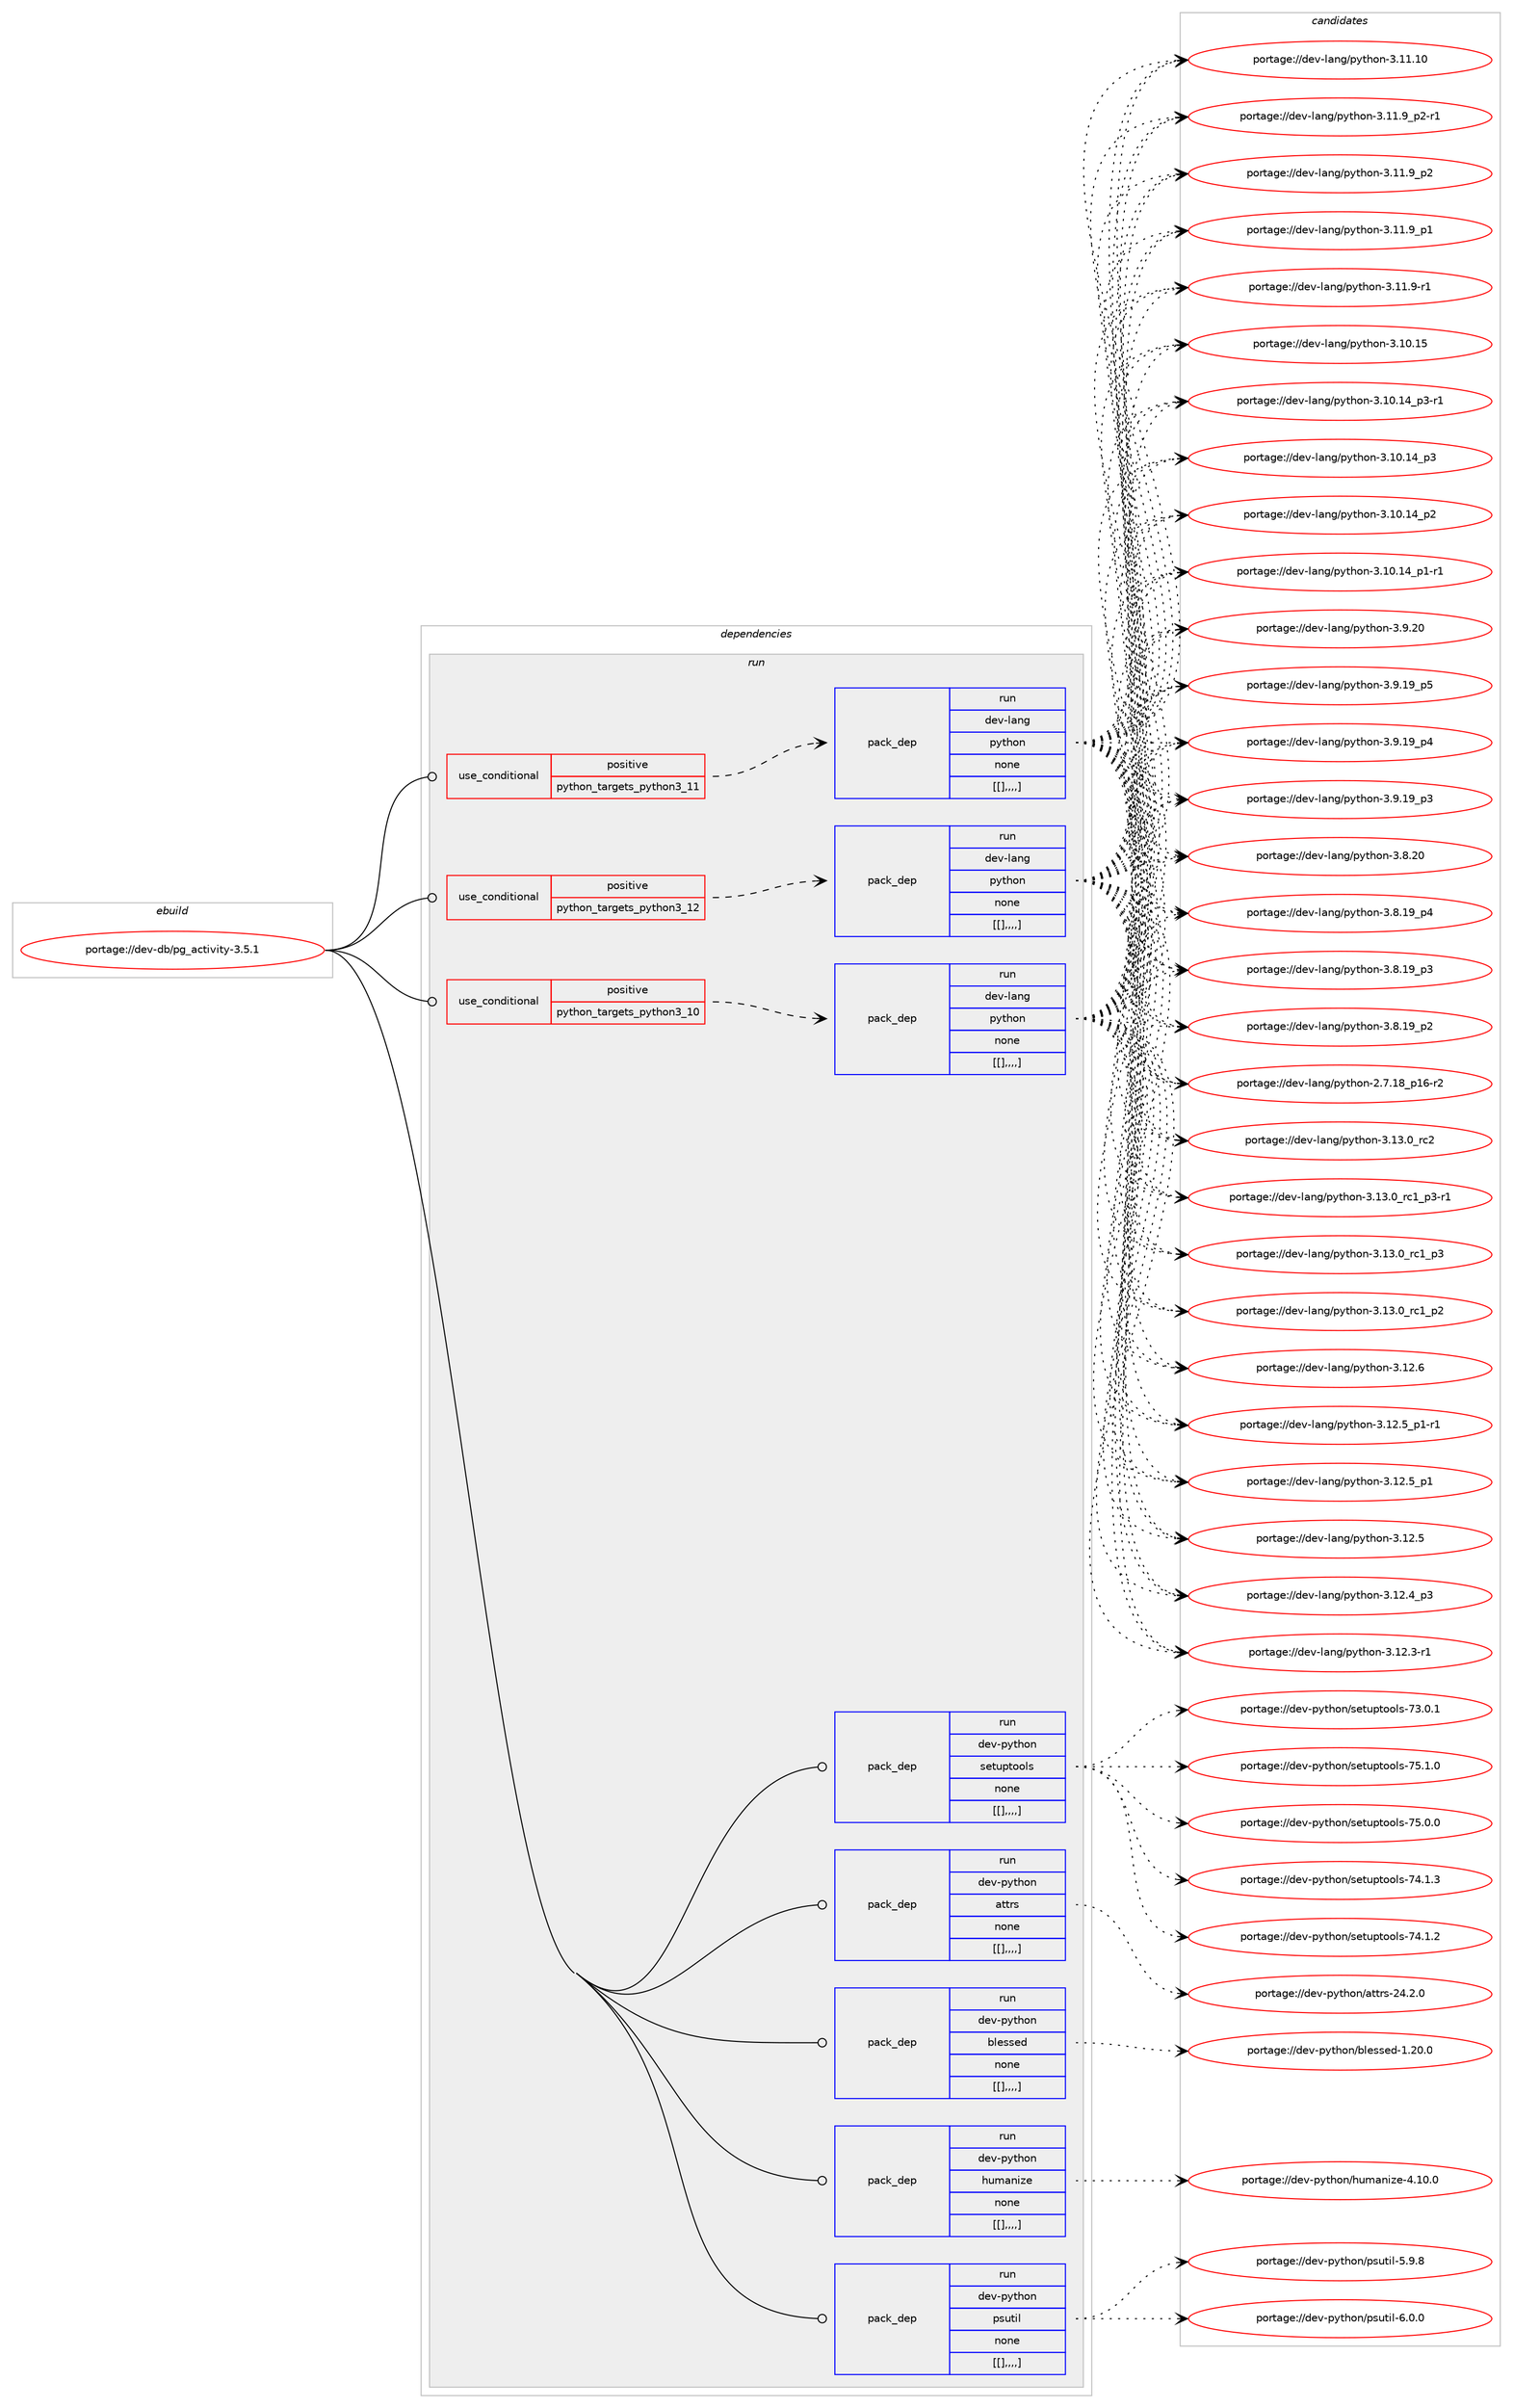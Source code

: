 digraph prolog {

# *************
# Graph options
# *************

newrank=true;
concentrate=true;
compound=true;
graph [rankdir=LR,fontname=Helvetica,fontsize=10,ranksep=1.5];#, ranksep=2.5, nodesep=0.2];
edge  [arrowhead=vee];
node  [fontname=Helvetica,fontsize=10];

# **********
# The ebuild
# **********

subgraph cluster_leftcol {
color=gray;
label=<<i>ebuild</i>>;
id [label="portage://dev-db/pg_activity-3.5.1", color=red, width=4, href="../dev-db/pg_activity-3.5.1.svg"];
}

# ****************
# The dependencies
# ****************

subgraph cluster_midcol {
color=gray;
label=<<i>dependencies</i>>;
subgraph cluster_compile {
fillcolor="#eeeeee";
style=filled;
label=<<i>compile</i>>;
}
subgraph cluster_compileandrun {
fillcolor="#eeeeee";
style=filled;
label=<<i>compile and run</i>>;
}
subgraph cluster_run {
fillcolor="#eeeeee";
style=filled;
label=<<i>run</i>>;
subgraph cond18054 {
dependency68618 [label=<<TABLE BORDER="0" CELLBORDER="1" CELLSPACING="0" CELLPADDING="4"><TR><TD ROWSPAN="3" CELLPADDING="10">use_conditional</TD></TR><TR><TD>positive</TD></TR><TR><TD>python_targets_python3_10</TD></TR></TABLE>>, shape=none, color=red];
subgraph pack49619 {
dependency68619 [label=<<TABLE BORDER="0" CELLBORDER="1" CELLSPACING="0" CELLPADDING="4" WIDTH="220"><TR><TD ROWSPAN="6" CELLPADDING="30">pack_dep</TD></TR><TR><TD WIDTH="110">run</TD></TR><TR><TD>dev-lang</TD></TR><TR><TD>python</TD></TR><TR><TD>none</TD></TR><TR><TD>[[],,,,]</TD></TR></TABLE>>, shape=none, color=blue];
}
dependency68618:e -> dependency68619:w [weight=20,style="dashed",arrowhead="vee"];
}
id:e -> dependency68618:w [weight=20,style="solid",arrowhead="odot"];
subgraph cond18055 {
dependency68620 [label=<<TABLE BORDER="0" CELLBORDER="1" CELLSPACING="0" CELLPADDING="4"><TR><TD ROWSPAN="3" CELLPADDING="10">use_conditional</TD></TR><TR><TD>positive</TD></TR><TR><TD>python_targets_python3_11</TD></TR></TABLE>>, shape=none, color=red];
subgraph pack49620 {
dependency68621 [label=<<TABLE BORDER="0" CELLBORDER="1" CELLSPACING="0" CELLPADDING="4" WIDTH="220"><TR><TD ROWSPAN="6" CELLPADDING="30">pack_dep</TD></TR><TR><TD WIDTH="110">run</TD></TR><TR><TD>dev-lang</TD></TR><TR><TD>python</TD></TR><TR><TD>none</TD></TR><TR><TD>[[],,,,]</TD></TR></TABLE>>, shape=none, color=blue];
}
dependency68620:e -> dependency68621:w [weight=20,style="dashed",arrowhead="vee"];
}
id:e -> dependency68620:w [weight=20,style="solid",arrowhead="odot"];
subgraph cond18056 {
dependency68622 [label=<<TABLE BORDER="0" CELLBORDER="1" CELLSPACING="0" CELLPADDING="4"><TR><TD ROWSPAN="3" CELLPADDING="10">use_conditional</TD></TR><TR><TD>positive</TD></TR><TR><TD>python_targets_python3_12</TD></TR></TABLE>>, shape=none, color=red];
subgraph pack49621 {
dependency68623 [label=<<TABLE BORDER="0" CELLBORDER="1" CELLSPACING="0" CELLPADDING="4" WIDTH="220"><TR><TD ROWSPAN="6" CELLPADDING="30">pack_dep</TD></TR><TR><TD WIDTH="110">run</TD></TR><TR><TD>dev-lang</TD></TR><TR><TD>python</TD></TR><TR><TD>none</TD></TR><TR><TD>[[],,,,]</TD></TR></TABLE>>, shape=none, color=blue];
}
dependency68622:e -> dependency68623:w [weight=20,style="dashed",arrowhead="vee"];
}
id:e -> dependency68622:w [weight=20,style="solid",arrowhead="odot"];
subgraph pack49622 {
dependency68624 [label=<<TABLE BORDER="0" CELLBORDER="1" CELLSPACING="0" CELLPADDING="4" WIDTH="220"><TR><TD ROWSPAN="6" CELLPADDING="30">pack_dep</TD></TR><TR><TD WIDTH="110">run</TD></TR><TR><TD>dev-python</TD></TR><TR><TD>attrs</TD></TR><TR><TD>none</TD></TR><TR><TD>[[],,,,]</TD></TR></TABLE>>, shape=none, color=blue];
}
id:e -> dependency68624:w [weight=20,style="solid",arrowhead="odot"];
subgraph pack49623 {
dependency68625 [label=<<TABLE BORDER="0" CELLBORDER="1" CELLSPACING="0" CELLPADDING="4" WIDTH="220"><TR><TD ROWSPAN="6" CELLPADDING="30">pack_dep</TD></TR><TR><TD WIDTH="110">run</TD></TR><TR><TD>dev-python</TD></TR><TR><TD>blessed</TD></TR><TR><TD>none</TD></TR><TR><TD>[[],,,,]</TD></TR></TABLE>>, shape=none, color=blue];
}
id:e -> dependency68625:w [weight=20,style="solid",arrowhead="odot"];
subgraph pack49624 {
dependency68626 [label=<<TABLE BORDER="0" CELLBORDER="1" CELLSPACING="0" CELLPADDING="4" WIDTH="220"><TR><TD ROWSPAN="6" CELLPADDING="30">pack_dep</TD></TR><TR><TD WIDTH="110">run</TD></TR><TR><TD>dev-python</TD></TR><TR><TD>humanize</TD></TR><TR><TD>none</TD></TR><TR><TD>[[],,,,]</TD></TR></TABLE>>, shape=none, color=blue];
}
id:e -> dependency68626:w [weight=20,style="solid",arrowhead="odot"];
subgraph pack49625 {
dependency68627 [label=<<TABLE BORDER="0" CELLBORDER="1" CELLSPACING="0" CELLPADDING="4" WIDTH="220"><TR><TD ROWSPAN="6" CELLPADDING="30">pack_dep</TD></TR><TR><TD WIDTH="110">run</TD></TR><TR><TD>dev-python</TD></TR><TR><TD>psutil</TD></TR><TR><TD>none</TD></TR><TR><TD>[[],,,,]</TD></TR></TABLE>>, shape=none, color=blue];
}
id:e -> dependency68627:w [weight=20,style="solid",arrowhead="odot"];
subgraph pack49626 {
dependency68628 [label=<<TABLE BORDER="0" CELLBORDER="1" CELLSPACING="0" CELLPADDING="4" WIDTH="220"><TR><TD ROWSPAN="6" CELLPADDING="30">pack_dep</TD></TR><TR><TD WIDTH="110">run</TD></TR><TR><TD>dev-python</TD></TR><TR><TD>setuptools</TD></TR><TR><TD>none</TD></TR><TR><TD>[[],,,,]</TD></TR></TABLE>>, shape=none, color=blue];
}
id:e -> dependency68628:w [weight=20,style="solid",arrowhead="odot"];
}
}

# **************
# The candidates
# **************

subgraph cluster_choices {
rank=same;
color=gray;
label=<<i>candidates</i>>;

subgraph choice49619 {
color=black;
nodesep=1;
choice10010111845108971101034711212111610411111045514649514648951149950 [label="portage://dev-lang/python-3.13.0_rc2", color=red, width=4,href="../dev-lang/python-3.13.0_rc2.svg"];
choice1001011184510897110103471121211161041111104551464951464895114994995112514511449 [label="portage://dev-lang/python-3.13.0_rc1_p3-r1", color=red, width=4,href="../dev-lang/python-3.13.0_rc1_p3-r1.svg"];
choice100101118451089711010347112121116104111110455146495146489511499499511251 [label="portage://dev-lang/python-3.13.0_rc1_p3", color=red, width=4,href="../dev-lang/python-3.13.0_rc1_p3.svg"];
choice100101118451089711010347112121116104111110455146495146489511499499511250 [label="portage://dev-lang/python-3.13.0_rc1_p2", color=red, width=4,href="../dev-lang/python-3.13.0_rc1_p2.svg"];
choice10010111845108971101034711212111610411111045514649504654 [label="portage://dev-lang/python-3.12.6", color=red, width=4,href="../dev-lang/python-3.12.6.svg"];
choice1001011184510897110103471121211161041111104551464950465395112494511449 [label="portage://dev-lang/python-3.12.5_p1-r1", color=red, width=4,href="../dev-lang/python-3.12.5_p1-r1.svg"];
choice100101118451089711010347112121116104111110455146495046539511249 [label="portage://dev-lang/python-3.12.5_p1", color=red, width=4,href="../dev-lang/python-3.12.5_p1.svg"];
choice10010111845108971101034711212111610411111045514649504653 [label="portage://dev-lang/python-3.12.5", color=red, width=4,href="../dev-lang/python-3.12.5.svg"];
choice100101118451089711010347112121116104111110455146495046529511251 [label="portage://dev-lang/python-3.12.4_p3", color=red, width=4,href="../dev-lang/python-3.12.4_p3.svg"];
choice100101118451089711010347112121116104111110455146495046514511449 [label="portage://dev-lang/python-3.12.3-r1", color=red, width=4,href="../dev-lang/python-3.12.3-r1.svg"];
choice1001011184510897110103471121211161041111104551464949464948 [label="portage://dev-lang/python-3.11.10", color=red, width=4,href="../dev-lang/python-3.11.10.svg"];
choice1001011184510897110103471121211161041111104551464949465795112504511449 [label="portage://dev-lang/python-3.11.9_p2-r1", color=red, width=4,href="../dev-lang/python-3.11.9_p2-r1.svg"];
choice100101118451089711010347112121116104111110455146494946579511250 [label="portage://dev-lang/python-3.11.9_p2", color=red, width=4,href="../dev-lang/python-3.11.9_p2.svg"];
choice100101118451089711010347112121116104111110455146494946579511249 [label="portage://dev-lang/python-3.11.9_p1", color=red, width=4,href="../dev-lang/python-3.11.9_p1.svg"];
choice100101118451089711010347112121116104111110455146494946574511449 [label="portage://dev-lang/python-3.11.9-r1", color=red, width=4,href="../dev-lang/python-3.11.9-r1.svg"];
choice1001011184510897110103471121211161041111104551464948464953 [label="portage://dev-lang/python-3.10.15", color=red, width=4,href="../dev-lang/python-3.10.15.svg"];
choice100101118451089711010347112121116104111110455146494846495295112514511449 [label="portage://dev-lang/python-3.10.14_p3-r1", color=red, width=4,href="../dev-lang/python-3.10.14_p3-r1.svg"];
choice10010111845108971101034711212111610411111045514649484649529511251 [label="portage://dev-lang/python-3.10.14_p3", color=red, width=4,href="../dev-lang/python-3.10.14_p3.svg"];
choice10010111845108971101034711212111610411111045514649484649529511250 [label="portage://dev-lang/python-3.10.14_p2", color=red, width=4,href="../dev-lang/python-3.10.14_p2.svg"];
choice100101118451089711010347112121116104111110455146494846495295112494511449 [label="portage://dev-lang/python-3.10.14_p1-r1", color=red, width=4,href="../dev-lang/python-3.10.14_p1-r1.svg"];
choice10010111845108971101034711212111610411111045514657465048 [label="portage://dev-lang/python-3.9.20", color=red, width=4,href="../dev-lang/python-3.9.20.svg"];
choice100101118451089711010347112121116104111110455146574649579511253 [label="portage://dev-lang/python-3.9.19_p5", color=red, width=4,href="../dev-lang/python-3.9.19_p5.svg"];
choice100101118451089711010347112121116104111110455146574649579511252 [label="portage://dev-lang/python-3.9.19_p4", color=red, width=4,href="../dev-lang/python-3.9.19_p4.svg"];
choice100101118451089711010347112121116104111110455146574649579511251 [label="portage://dev-lang/python-3.9.19_p3", color=red, width=4,href="../dev-lang/python-3.9.19_p3.svg"];
choice10010111845108971101034711212111610411111045514656465048 [label="portage://dev-lang/python-3.8.20", color=red, width=4,href="../dev-lang/python-3.8.20.svg"];
choice100101118451089711010347112121116104111110455146564649579511252 [label="portage://dev-lang/python-3.8.19_p4", color=red, width=4,href="../dev-lang/python-3.8.19_p4.svg"];
choice100101118451089711010347112121116104111110455146564649579511251 [label="portage://dev-lang/python-3.8.19_p3", color=red, width=4,href="../dev-lang/python-3.8.19_p3.svg"];
choice100101118451089711010347112121116104111110455146564649579511250 [label="portage://dev-lang/python-3.8.19_p2", color=red, width=4,href="../dev-lang/python-3.8.19_p2.svg"];
choice100101118451089711010347112121116104111110455046554649569511249544511450 [label="portage://dev-lang/python-2.7.18_p16-r2", color=red, width=4,href="../dev-lang/python-2.7.18_p16-r2.svg"];
dependency68619:e -> choice10010111845108971101034711212111610411111045514649514648951149950:w [style=dotted,weight="100"];
dependency68619:e -> choice1001011184510897110103471121211161041111104551464951464895114994995112514511449:w [style=dotted,weight="100"];
dependency68619:e -> choice100101118451089711010347112121116104111110455146495146489511499499511251:w [style=dotted,weight="100"];
dependency68619:e -> choice100101118451089711010347112121116104111110455146495146489511499499511250:w [style=dotted,weight="100"];
dependency68619:e -> choice10010111845108971101034711212111610411111045514649504654:w [style=dotted,weight="100"];
dependency68619:e -> choice1001011184510897110103471121211161041111104551464950465395112494511449:w [style=dotted,weight="100"];
dependency68619:e -> choice100101118451089711010347112121116104111110455146495046539511249:w [style=dotted,weight="100"];
dependency68619:e -> choice10010111845108971101034711212111610411111045514649504653:w [style=dotted,weight="100"];
dependency68619:e -> choice100101118451089711010347112121116104111110455146495046529511251:w [style=dotted,weight="100"];
dependency68619:e -> choice100101118451089711010347112121116104111110455146495046514511449:w [style=dotted,weight="100"];
dependency68619:e -> choice1001011184510897110103471121211161041111104551464949464948:w [style=dotted,weight="100"];
dependency68619:e -> choice1001011184510897110103471121211161041111104551464949465795112504511449:w [style=dotted,weight="100"];
dependency68619:e -> choice100101118451089711010347112121116104111110455146494946579511250:w [style=dotted,weight="100"];
dependency68619:e -> choice100101118451089711010347112121116104111110455146494946579511249:w [style=dotted,weight="100"];
dependency68619:e -> choice100101118451089711010347112121116104111110455146494946574511449:w [style=dotted,weight="100"];
dependency68619:e -> choice1001011184510897110103471121211161041111104551464948464953:w [style=dotted,weight="100"];
dependency68619:e -> choice100101118451089711010347112121116104111110455146494846495295112514511449:w [style=dotted,weight="100"];
dependency68619:e -> choice10010111845108971101034711212111610411111045514649484649529511251:w [style=dotted,weight="100"];
dependency68619:e -> choice10010111845108971101034711212111610411111045514649484649529511250:w [style=dotted,weight="100"];
dependency68619:e -> choice100101118451089711010347112121116104111110455146494846495295112494511449:w [style=dotted,weight="100"];
dependency68619:e -> choice10010111845108971101034711212111610411111045514657465048:w [style=dotted,weight="100"];
dependency68619:e -> choice100101118451089711010347112121116104111110455146574649579511253:w [style=dotted,weight="100"];
dependency68619:e -> choice100101118451089711010347112121116104111110455146574649579511252:w [style=dotted,weight="100"];
dependency68619:e -> choice100101118451089711010347112121116104111110455146574649579511251:w [style=dotted,weight="100"];
dependency68619:e -> choice10010111845108971101034711212111610411111045514656465048:w [style=dotted,weight="100"];
dependency68619:e -> choice100101118451089711010347112121116104111110455146564649579511252:w [style=dotted,weight="100"];
dependency68619:e -> choice100101118451089711010347112121116104111110455146564649579511251:w [style=dotted,weight="100"];
dependency68619:e -> choice100101118451089711010347112121116104111110455146564649579511250:w [style=dotted,weight="100"];
dependency68619:e -> choice100101118451089711010347112121116104111110455046554649569511249544511450:w [style=dotted,weight="100"];
}
subgraph choice49620 {
color=black;
nodesep=1;
choice10010111845108971101034711212111610411111045514649514648951149950 [label="portage://dev-lang/python-3.13.0_rc2", color=red, width=4,href="../dev-lang/python-3.13.0_rc2.svg"];
choice1001011184510897110103471121211161041111104551464951464895114994995112514511449 [label="portage://dev-lang/python-3.13.0_rc1_p3-r1", color=red, width=4,href="../dev-lang/python-3.13.0_rc1_p3-r1.svg"];
choice100101118451089711010347112121116104111110455146495146489511499499511251 [label="portage://dev-lang/python-3.13.0_rc1_p3", color=red, width=4,href="../dev-lang/python-3.13.0_rc1_p3.svg"];
choice100101118451089711010347112121116104111110455146495146489511499499511250 [label="portage://dev-lang/python-3.13.0_rc1_p2", color=red, width=4,href="../dev-lang/python-3.13.0_rc1_p2.svg"];
choice10010111845108971101034711212111610411111045514649504654 [label="portage://dev-lang/python-3.12.6", color=red, width=4,href="../dev-lang/python-3.12.6.svg"];
choice1001011184510897110103471121211161041111104551464950465395112494511449 [label="portage://dev-lang/python-3.12.5_p1-r1", color=red, width=4,href="../dev-lang/python-3.12.5_p1-r1.svg"];
choice100101118451089711010347112121116104111110455146495046539511249 [label="portage://dev-lang/python-3.12.5_p1", color=red, width=4,href="../dev-lang/python-3.12.5_p1.svg"];
choice10010111845108971101034711212111610411111045514649504653 [label="portage://dev-lang/python-3.12.5", color=red, width=4,href="../dev-lang/python-3.12.5.svg"];
choice100101118451089711010347112121116104111110455146495046529511251 [label="portage://dev-lang/python-3.12.4_p3", color=red, width=4,href="../dev-lang/python-3.12.4_p3.svg"];
choice100101118451089711010347112121116104111110455146495046514511449 [label="portage://dev-lang/python-3.12.3-r1", color=red, width=4,href="../dev-lang/python-3.12.3-r1.svg"];
choice1001011184510897110103471121211161041111104551464949464948 [label="portage://dev-lang/python-3.11.10", color=red, width=4,href="../dev-lang/python-3.11.10.svg"];
choice1001011184510897110103471121211161041111104551464949465795112504511449 [label="portage://dev-lang/python-3.11.9_p2-r1", color=red, width=4,href="../dev-lang/python-3.11.9_p2-r1.svg"];
choice100101118451089711010347112121116104111110455146494946579511250 [label="portage://dev-lang/python-3.11.9_p2", color=red, width=4,href="../dev-lang/python-3.11.9_p2.svg"];
choice100101118451089711010347112121116104111110455146494946579511249 [label="portage://dev-lang/python-3.11.9_p1", color=red, width=4,href="../dev-lang/python-3.11.9_p1.svg"];
choice100101118451089711010347112121116104111110455146494946574511449 [label="portage://dev-lang/python-3.11.9-r1", color=red, width=4,href="../dev-lang/python-3.11.9-r1.svg"];
choice1001011184510897110103471121211161041111104551464948464953 [label="portage://dev-lang/python-3.10.15", color=red, width=4,href="../dev-lang/python-3.10.15.svg"];
choice100101118451089711010347112121116104111110455146494846495295112514511449 [label="portage://dev-lang/python-3.10.14_p3-r1", color=red, width=4,href="../dev-lang/python-3.10.14_p3-r1.svg"];
choice10010111845108971101034711212111610411111045514649484649529511251 [label="portage://dev-lang/python-3.10.14_p3", color=red, width=4,href="../dev-lang/python-3.10.14_p3.svg"];
choice10010111845108971101034711212111610411111045514649484649529511250 [label="portage://dev-lang/python-3.10.14_p2", color=red, width=4,href="../dev-lang/python-3.10.14_p2.svg"];
choice100101118451089711010347112121116104111110455146494846495295112494511449 [label="portage://dev-lang/python-3.10.14_p1-r1", color=red, width=4,href="../dev-lang/python-3.10.14_p1-r1.svg"];
choice10010111845108971101034711212111610411111045514657465048 [label="portage://dev-lang/python-3.9.20", color=red, width=4,href="../dev-lang/python-3.9.20.svg"];
choice100101118451089711010347112121116104111110455146574649579511253 [label="portage://dev-lang/python-3.9.19_p5", color=red, width=4,href="../dev-lang/python-3.9.19_p5.svg"];
choice100101118451089711010347112121116104111110455146574649579511252 [label="portage://dev-lang/python-3.9.19_p4", color=red, width=4,href="../dev-lang/python-3.9.19_p4.svg"];
choice100101118451089711010347112121116104111110455146574649579511251 [label="portage://dev-lang/python-3.9.19_p3", color=red, width=4,href="../dev-lang/python-3.9.19_p3.svg"];
choice10010111845108971101034711212111610411111045514656465048 [label="portage://dev-lang/python-3.8.20", color=red, width=4,href="../dev-lang/python-3.8.20.svg"];
choice100101118451089711010347112121116104111110455146564649579511252 [label="portage://dev-lang/python-3.8.19_p4", color=red, width=4,href="../dev-lang/python-3.8.19_p4.svg"];
choice100101118451089711010347112121116104111110455146564649579511251 [label="portage://dev-lang/python-3.8.19_p3", color=red, width=4,href="../dev-lang/python-3.8.19_p3.svg"];
choice100101118451089711010347112121116104111110455146564649579511250 [label="portage://dev-lang/python-3.8.19_p2", color=red, width=4,href="../dev-lang/python-3.8.19_p2.svg"];
choice100101118451089711010347112121116104111110455046554649569511249544511450 [label="portage://dev-lang/python-2.7.18_p16-r2", color=red, width=4,href="../dev-lang/python-2.7.18_p16-r2.svg"];
dependency68621:e -> choice10010111845108971101034711212111610411111045514649514648951149950:w [style=dotted,weight="100"];
dependency68621:e -> choice1001011184510897110103471121211161041111104551464951464895114994995112514511449:w [style=dotted,weight="100"];
dependency68621:e -> choice100101118451089711010347112121116104111110455146495146489511499499511251:w [style=dotted,weight="100"];
dependency68621:e -> choice100101118451089711010347112121116104111110455146495146489511499499511250:w [style=dotted,weight="100"];
dependency68621:e -> choice10010111845108971101034711212111610411111045514649504654:w [style=dotted,weight="100"];
dependency68621:e -> choice1001011184510897110103471121211161041111104551464950465395112494511449:w [style=dotted,weight="100"];
dependency68621:e -> choice100101118451089711010347112121116104111110455146495046539511249:w [style=dotted,weight="100"];
dependency68621:e -> choice10010111845108971101034711212111610411111045514649504653:w [style=dotted,weight="100"];
dependency68621:e -> choice100101118451089711010347112121116104111110455146495046529511251:w [style=dotted,weight="100"];
dependency68621:e -> choice100101118451089711010347112121116104111110455146495046514511449:w [style=dotted,weight="100"];
dependency68621:e -> choice1001011184510897110103471121211161041111104551464949464948:w [style=dotted,weight="100"];
dependency68621:e -> choice1001011184510897110103471121211161041111104551464949465795112504511449:w [style=dotted,weight="100"];
dependency68621:e -> choice100101118451089711010347112121116104111110455146494946579511250:w [style=dotted,weight="100"];
dependency68621:e -> choice100101118451089711010347112121116104111110455146494946579511249:w [style=dotted,weight="100"];
dependency68621:e -> choice100101118451089711010347112121116104111110455146494946574511449:w [style=dotted,weight="100"];
dependency68621:e -> choice1001011184510897110103471121211161041111104551464948464953:w [style=dotted,weight="100"];
dependency68621:e -> choice100101118451089711010347112121116104111110455146494846495295112514511449:w [style=dotted,weight="100"];
dependency68621:e -> choice10010111845108971101034711212111610411111045514649484649529511251:w [style=dotted,weight="100"];
dependency68621:e -> choice10010111845108971101034711212111610411111045514649484649529511250:w [style=dotted,weight="100"];
dependency68621:e -> choice100101118451089711010347112121116104111110455146494846495295112494511449:w [style=dotted,weight="100"];
dependency68621:e -> choice10010111845108971101034711212111610411111045514657465048:w [style=dotted,weight="100"];
dependency68621:e -> choice100101118451089711010347112121116104111110455146574649579511253:w [style=dotted,weight="100"];
dependency68621:e -> choice100101118451089711010347112121116104111110455146574649579511252:w [style=dotted,weight="100"];
dependency68621:e -> choice100101118451089711010347112121116104111110455146574649579511251:w [style=dotted,weight="100"];
dependency68621:e -> choice10010111845108971101034711212111610411111045514656465048:w [style=dotted,weight="100"];
dependency68621:e -> choice100101118451089711010347112121116104111110455146564649579511252:w [style=dotted,weight="100"];
dependency68621:e -> choice100101118451089711010347112121116104111110455146564649579511251:w [style=dotted,weight="100"];
dependency68621:e -> choice100101118451089711010347112121116104111110455146564649579511250:w [style=dotted,weight="100"];
dependency68621:e -> choice100101118451089711010347112121116104111110455046554649569511249544511450:w [style=dotted,weight="100"];
}
subgraph choice49621 {
color=black;
nodesep=1;
choice10010111845108971101034711212111610411111045514649514648951149950 [label="portage://dev-lang/python-3.13.0_rc2", color=red, width=4,href="../dev-lang/python-3.13.0_rc2.svg"];
choice1001011184510897110103471121211161041111104551464951464895114994995112514511449 [label="portage://dev-lang/python-3.13.0_rc1_p3-r1", color=red, width=4,href="../dev-lang/python-3.13.0_rc1_p3-r1.svg"];
choice100101118451089711010347112121116104111110455146495146489511499499511251 [label="portage://dev-lang/python-3.13.0_rc1_p3", color=red, width=4,href="../dev-lang/python-3.13.0_rc1_p3.svg"];
choice100101118451089711010347112121116104111110455146495146489511499499511250 [label="portage://dev-lang/python-3.13.0_rc1_p2", color=red, width=4,href="../dev-lang/python-3.13.0_rc1_p2.svg"];
choice10010111845108971101034711212111610411111045514649504654 [label="portage://dev-lang/python-3.12.6", color=red, width=4,href="../dev-lang/python-3.12.6.svg"];
choice1001011184510897110103471121211161041111104551464950465395112494511449 [label="portage://dev-lang/python-3.12.5_p1-r1", color=red, width=4,href="../dev-lang/python-3.12.5_p1-r1.svg"];
choice100101118451089711010347112121116104111110455146495046539511249 [label="portage://dev-lang/python-3.12.5_p1", color=red, width=4,href="../dev-lang/python-3.12.5_p1.svg"];
choice10010111845108971101034711212111610411111045514649504653 [label="portage://dev-lang/python-3.12.5", color=red, width=4,href="../dev-lang/python-3.12.5.svg"];
choice100101118451089711010347112121116104111110455146495046529511251 [label="portage://dev-lang/python-3.12.4_p3", color=red, width=4,href="../dev-lang/python-3.12.4_p3.svg"];
choice100101118451089711010347112121116104111110455146495046514511449 [label="portage://dev-lang/python-3.12.3-r1", color=red, width=4,href="../dev-lang/python-3.12.3-r1.svg"];
choice1001011184510897110103471121211161041111104551464949464948 [label="portage://dev-lang/python-3.11.10", color=red, width=4,href="../dev-lang/python-3.11.10.svg"];
choice1001011184510897110103471121211161041111104551464949465795112504511449 [label="portage://dev-lang/python-3.11.9_p2-r1", color=red, width=4,href="../dev-lang/python-3.11.9_p2-r1.svg"];
choice100101118451089711010347112121116104111110455146494946579511250 [label="portage://dev-lang/python-3.11.9_p2", color=red, width=4,href="../dev-lang/python-3.11.9_p2.svg"];
choice100101118451089711010347112121116104111110455146494946579511249 [label="portage://dev-lang/python-3.11.9_p1", color=red, width=4,href="../dev-lang/python-3.11.9_p1.svg"];
choice100101118451089711010347112121116104111110455146494946574511449 [label="portage://dev-lang/python-3.11.9-r1", color=red, width=4,href="../dev-lang/python-3.11.9-r1.svg"];
choice1001011184510897110103471121211161041111104551464948464953 [label="portage://dev-lang/python-3.10.15", color=red, width=4,href="../dev-lang/python-3.10.15.svg"];
choice100101118451089711010347112121116104111110455146494846495295112514511449 [label="portage://dev-lang/python-3.10.14_p3-r1", color=red, width=4,href="../dev-lang/python-3.10.14_p3-r1.svg"];
choice10010111845108971101034711212111610411111045514649484649529511251 [label="portage://dev-lang/python-3.10.14_p3", color=red, width=4,href="../dev-lang/python-3.10.14_p3.svg"];
choice10010111845108971101034711212111610411111045514649484649529511250 [label="portage://dev-lang/python-3.10.14_p2", color=red, width=4,href="../dev-lang/python-3.10.14_p2.svg"];
choice100101118451089711010347112121116104111110455146494846495295112494511449 [label="portage://dev-lang/python-3.10.14_p1-r1", color=red, width=4,href="../dev-lang/python-3.10.14_p1-r1.svg"];
choice10010111845108971101034711212111610411111045514657465048 [label="portage://dev-lang/python-3.9.20", color=red, width=4,href="../dev-lang/python-3.9.20.svg"];
choice100101118451089711010347112121116104111110455146574649579511253 [label="portage://dev-lang/python-3.9.19_p5", color=red, width=4,href="../dev-lang/python-3.9.19_p5.svg"];
choice100101118451089711010347112121116104111110455146574649579511252 [label="portage://dev-lang/python-3.9.19_p4", color=red, width=4,href="../dev-lang/python-3.9.19_p4.svg"];
choice100101118451089711010347112121116104111110455146574649579511251 [label="portage://dev-lang/python-3.9.19_p3", color=red, width=4,href="../dev-lang/python-3.9.19_p3.svg"];
choice10010111845108971101034711212111610411111045514656465048 [label="portage://dev-lang/python-3.8.20", color=red, width=4,href="../dev-lang/python-3.8.20.svg"];
choice100101118451089711010347112121116104111110455146564649579511252 [label="portage://dev-lang/python-3.8.19_p4", color=red, width=4,href="../dev-lang/python-3.8.19_p4.svg"];
choice100101118451089711010347112121116104111110455146564649579511251 [label="portage://dev-lang/python-3.8.19_p3", color=red, width=4,href="../dev-lang/python-3.8.19_p3.svg"];
choice100101118451089711010347112121116104111110455146564649579511250 [label="portage://dev-lang/python-3.8.19_p2", color=red, width=4,href="../dev-lang/python-3.8.19_p2.svg"];
choice100101118451089711010347112121116104111110455046554649569511249544511450 [label="portage://dev-lang/python-2.7.18_p16-r2", color=red, width=4,href="../dev-lang/python-2.7.18_p16-r2.svg"];
dependency68623:e -> choice10010111845108971101034711212111610411111045514649514648951149950:w [style=dotted,weight="100"];
dependency68623:e -> choice1001011184510897110103471121211161041111104551464951464895114994995112514511449:w [style=dotted,weight="100"];
dependency68623:e -> choice100101118451089711010347112121116104111110455146495146489511499499511251:w [style=dotted,weight="100"];
dependency68623:e -> choice100101118451089711010347112121116104111110455146495146489511499499511250:w [style=dotted,weight="100"];
dependency68623:e -> choice10010111845108971101034711212111610411111045514649504654:w [style=dotted,weight="100"];
dependency68623:e -> choice1001011184510897110103471121211161041111104551464950465395112494511449:w [style=dotted,weight="100"];
dependency68623:e -> choice100101118451089711010347112121116104111110455146495046539511249:w [style=dotted,weight="100"];
dependency68623:e -> choice10010111845108971101034711212111610411111045514649504653:w [style=dotted,weight="100"];
dependency68623:e -> choice100101118451089711010347112121116104111110455146495046529511251:w [style=dotted,weight="100"];
dependency68623:e -> choice100101118451089711010347112121116104111110455146495046514511449:w [style=dotted,weight="100"];
dependency68623:e -> choice1001011184510897110103471121211161041111104551464949464948:w [style=dotted,weight="100"];
dependency68623:e -> choice1001011184510897110103471121211161041111104551464949465795112504511449:w [style=dotted,weight="100"];
dependency68623:e -> choice100101118451089711010347112121116104111110455146494946579511250:w [style=dotted,weight="100"];
dependency68623:e -> choice100101118451089711010347112121116104111110455146494946579511249:w [style=dotted,weight="100"];
dependency68623:e -> choice100101118451089711010347112121116104111110455146494946574511449:w [style=dotted,weight="100"];
dependency68623:e -> choice1001011184510897110103471121211161041111104551464948464953:w [style=dotted,weight="100"];
dependency68623:e -> choice100101118451089711010347112121116104111110455146494846495295112514511449:w [style=dotted,weight="100"];
dependency68623:e -> choice10010111845108971101034711212111610411111045514649484649529511251:w [style=dotted,weight="100"];
dependency68623:e -> choice10010111845108971101034711212111610411111045514649484649529511250:w [style=dotted,weight="100"];
dependency68623:e -> choice100101118451089711010347112121116104111110455146494846495295112494511449:w [style=dotted,weight="100"];
dependency68623:e -> choice10010111845108971101034711212111610411111045514657465048:w [style=dotted,weight="100"];
dependency68623:e -> choice100101118451089711010347112121116104111110455146574649579511253:w [style=dotted,weight="100"];
dependency68623:e -> choice100101118451089711010347112121116104111110455146574649579511252:w [style=dotted,weight="100"];
dependency68623:e -> choice100101118451089711010347112121116104111110455146574649579511251:w [style=dotted,weight="100"];
dependency68623:e -> choice10010111845108971101034711212111610411111045514656465048:w [style=dotted,weight="100"];
dependency68623:e -> choice100101118451089711010347112121116104111110455146564649579511252:w [style=dotted,weight="100"];
dependency68623:e -> choice100101118451089711010347112121116104111110455146564649579511251:w [style=dotted,weight="100"];
dependency68623:e -> choice100101118451089711010347112121116104111110455146564649579511250:w [style=dotted,weight="100"];
dependency68623:e -> choice100101118451089711010347112121116104111110455046554649569511249544511450:w [style=dotted,weight="100"];
}
subgraph choice49622 {
color=black;
nodesep=1;
choice10010111845112121116104111110479711611611411545505246504648 [label="portage://dev-python/attrs-24.2.0", color=red, width=4,href="../dev-python/attrs-24.2.0.svg"];
dependency68624:e -> choice10010111845112121116104111110479711611611411545505246504648:w [style=dotted,weight="100"];
}
subgraph choice49623 {
color=black;
nodesep=1;
choice10010111845112121116104111110479810810111511510110045494650484648 [label="portage://dev-python/blessed-1.20.0", color=red, width=4,href="../dev-python/blessed-1.20.0.svg"];
dependency68625:e -> choice10010111845112121116104111110479810810111511510110045494650484648:w [style=dotted,weight="100"];
}
subgraph choice49624 {
color=black;
nodesep=1;
choice10010111845112121116104111110471041171099711010512210145524649484648 [label="portage://dev-python/humanize-4.10.0", color=red, width=4,href="../dev-python/humanize-4.10.0.svg"];
dependency68626:e -> choice10010111845112121116104111110471041171099711010512210145524649484648:w [style=dotted,weight="100"];
}
subgraph choice49625 {
color=black;
nodesep=1;
choice1001011184511212111610411111047112115117116105108455446484648 [label="portage://dev-python/psutil-6.0.0", color=red, width=4,href="../dev-python/psutil-6.0.0.svg"];
choice1001011184511212111610411111047112115117116105108455346574656 [label="portage://dev-python/psutil-5.9.8", color=red, width=4,href="../dev-python/psutil-5.9.8.svg"];
dependency68627:e -> choice1001011184511212111610411111047112115117116105108455446484648:w [style=dotted,weight="100"];
dependency68627:e -> choice1001011184511212111610411111047112115117116105108455346574656:w [style=dotted,weight="100"];
}
subgraph choice49626 {
color=black;
nodesep=1;
choice100101118451121211161041111104711510111611711211611111110811545555346494648 [label="portage://dev-python/setuptools-75.1.0", color=red, width=4,href="../dev-python/setuptools-75.1.0.svg"];
choice100101118451121211161041111104711510111611711211611111110811545555346484648 [label="portage://dev-python/setuptools-75.0.0", color=red, width=4,href="../dev-python/setuptools-75.0.0.svg"];
choice100101118451121211161041111104711510111611711211611111110811545555246494651 [label="portage://dev-python/setuptools-74.1.3", color=red, width=4,href="../dev-python/setuptools-74.1.3.svg"];
choice100101118451121211161041111104711510111611711211611111110811545555246494650 [label="portage://dev-python/setuptools-74.1.2", color=red, width=4,href="../dev-python/setuptools-74.1.2.svg"];
choice100101118451121211161041111104711510111611711211611111110811545555146484649 [label="portage://dev-python/setuptools-73.0.1", color=red, width=4,href="../dev-python/setuptools-73.0.1.svg"];
dependency68628:e -> choice100101118451121211161041111104711510111611711211611111110811545555346494648:w [style=dotted,weight="100"];
dependency68628:e -> choice100101118451121211161041111104711510111611711211611111110811545555346484648:w [style=dotted,weight="100"];
dependency68628:e -> choice100101118451121211161041111104711510111611711211611111110811545555246494651:w [style=dotted,weight="100"];
dependency68628:e -> choice100101118451121211161041111104711510111611711211611111110811545555246494650:w [style=dotted,weight="100"];
dependency68628:e -> choice100101118451121211161041111104711510111611711211611111110811545555146484649:w [style=dotted,weight="100"];
}
}

}
